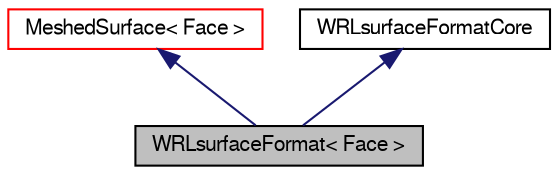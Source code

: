 digraph "WRLsurfaceFormat&lt; Face &gt;"
{
  bgcolor="transparent";
  edge [fontname="FreeSans",fontsize="10",labelfontname="FreeSans",labelfontsize="10"];
  node [fontname="FreeSans",fontsize="10",shape=record];
  Node12 [label="WRLsurfaceFormat\< Face \>",height=0.2,width=0.4,color="black", fillcolor="grey75", style="filled", fontcolor="black"];
  Node13 -> Node12 [dir="back",color="midnightblue",fontsize="10",style="solid",fontname="FreeSans"];
  Node13 [label="MeshedSurface\< Face \>",height=0.2,width=0.4,color="red",URL="$a29566.html",tooltip="A surface geometry mesh with zone information, not to be confused with the similarly named surfaceMes..."];
  Node26 -> Node12 [dir="back",color="midnightblue",fontsize="10",style="solid",fontname="FreeSans"];
  Node26 [label="WRLsurfaceFormatCore",height=0.2,width=0.4,color="black",URL="$a29678.html",tooltip="Internal class used by the WRLsurfaceFormat. "];
}
